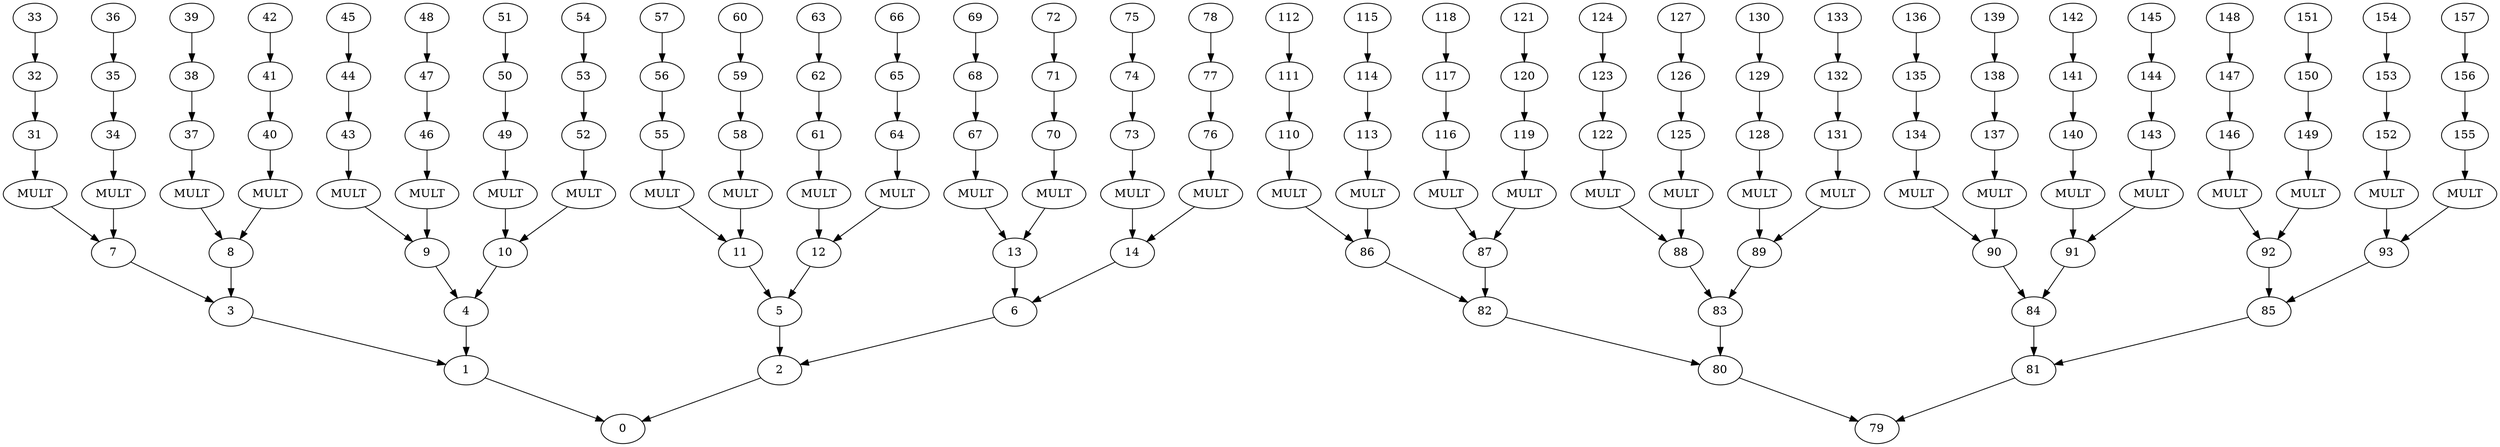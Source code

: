 strict digraph  {
0;
1;
2;
3;
4;
5;
6;
7;
8;
9;
10;
11;
12;
13;
14;
15[label=MULT];
16[label=MULT];
17[label=MULT];
18[label=MULT];
19[label=MULT];
20[label=MULT];
21[label=MULT];
22[label=MULT];
23[label=MULT];
24[label=MULT];
25[label=MULT];
26[label=MULT];
27[label=MULT];
28[label=MULT];
29[label=MULT];
30[label=MULT];
31;
32;
33;
34;
35;
36;
37;
38;
39;
40;
41;
42;
43;
44;
45;
46;
47;
48;
49;
50;
51;
52;
53;
54;
55;
56;
57;
58;
59;
60;
61;
62;
63;
64;
65;
66;
67;
68;
69;
70;
71;
72;
73;
74;
75;
76;
77;
78;
79;
80;
81;
82;
83;
84;
85;
86;
87;
88;
89;
90;
91;
92;
93;
94[label=MULT];
95[label=MULT];
96[label=MULT];
97[label=MULT];
98[label=MULT];
99[label=MULT];
100[label=MULT];
101[label=MULT];
102[label=MULT];
103[label=MULT];
104[label=MULT];
105[label=MULT];
106[label=MULT];
107[label=MULT];
108[label=MULT];
109[label=MULT];
110;
111;
112;
113;
114;
115;
116;
117;
118;
119;
120;
121;
122;
123;
124;
125;
126;
127;
128;
129;
130;
131;
132;
133;
134;
135;
136;
137;
138;
139;
140;
141;
142;
143;
144;
145;
146;
147;
148;
149;
150;
151;
152;
153;
154;
155;
156;
157;
1 -> 0;
2 -> 0;
3 -> 1;
4 -> 1;
5 -> 2;
6 -> 2;
7 -> 3;
8 -> 3;
9 -> 4;
10 -> 4;
11 -> 5;
12 -> 5;
13 -> 6;
14 -> 6;
15 -> 7;
16 -> 7;
17 -> 8;
18 -> 8;
19 -> 9;
20 -> 9;
21 -> 10;
22 -> 10;
23 -> 11;
24 -> 11;
25 -> 12;
26 -> 12;
27 -> 13;
28 -> 13;
29 -> 14;
30 -> 14;
31 -> 15;
34 -> 16;
37 -> 17;
40 -> 18;
43 -> 19;
46 -> 20;
49 -> 21;
52 -> 22;
55 -> 23;
58 -> 24;
61 -> 25;
64 -> 26;
67 -> 27;
70 -> 28;
73 -> 29;
76 -> 30;
32 -> 31;
33 -> 32;
35 -> 34;
36 -> 35;
38 -> 37;
39 -> 38;
41 -> 40;
42 -> 41;
44 -> 43;
45 -> 44;
47 -> 46;
48 -> 47;
50 -> 49;
51 -> 50;
53 -> 52;
54 -> 53;
56 -> 55;
57 -> 56;
59 -> 58;
60 -> 59;
62 -> 61;
63 -> 62;
65 -> 64;
66 -> 65;
68 -> 67;
69 -> 68;
71 -> 70;
72 -> 71;
74 -> 73;
75 -> 74;
77 -> 76;
78 -> 77;
80 -> 79;
81 -> 79;
82 -> 80;
83 -> 80;
84 -> 81;
85 -> 81;
86 -> 82;
87 -> 82;
88 -> 83;
89 -> 83;
90 -> 84;
91 -> 84;
92 -> 85;
93 -> 85;
94 -> 86;
95 -> 86;
96 -> 87;
97 -> 87;
98 -> 88;
99 -> 88;
100 -> 89;
101 -> 89;
102 -> 90;
103 -> 90;
104 -> 91;
105 -> 91;
106 -> 92;
107 -> 92;
108 -> 93;
109 -> 93;
110 -> 94;
113 -> 95;
116 -> 96;
119 -> 97;
122 -> 98;
125 -> 99;
128 -> 100;
131 -> 101;
134 -> 102;
137 -> 103;
140 -> 104;
143 -> 105;
146 -> 106;
149 -> 107;
152 -> 108;
155 -> 109;
111 -> 110;
112 -> 111;
114 -> 113;
115 -> 114;
117 -> 116;
118 -> 117;
120 -> 119;
121 -> 120;
123 -> 122;
124 -> 123;
126 -> 125;
127 -> 126;
129 -> 128;
130 -> 129;
132 -> 131;
133 -> 132;
135 -> 134;
136 -> 135;
138 -> 137;
139 -> 138;
141 -> 140;
142 -> 141;
144 -> 143;
145 -> 144;
147 -> 146;
148 -> 147;
150 -> 149;
151 -> 150;
153 -> 152;
154 -> 153;
156 -> 155;
157 -> 156;
}
